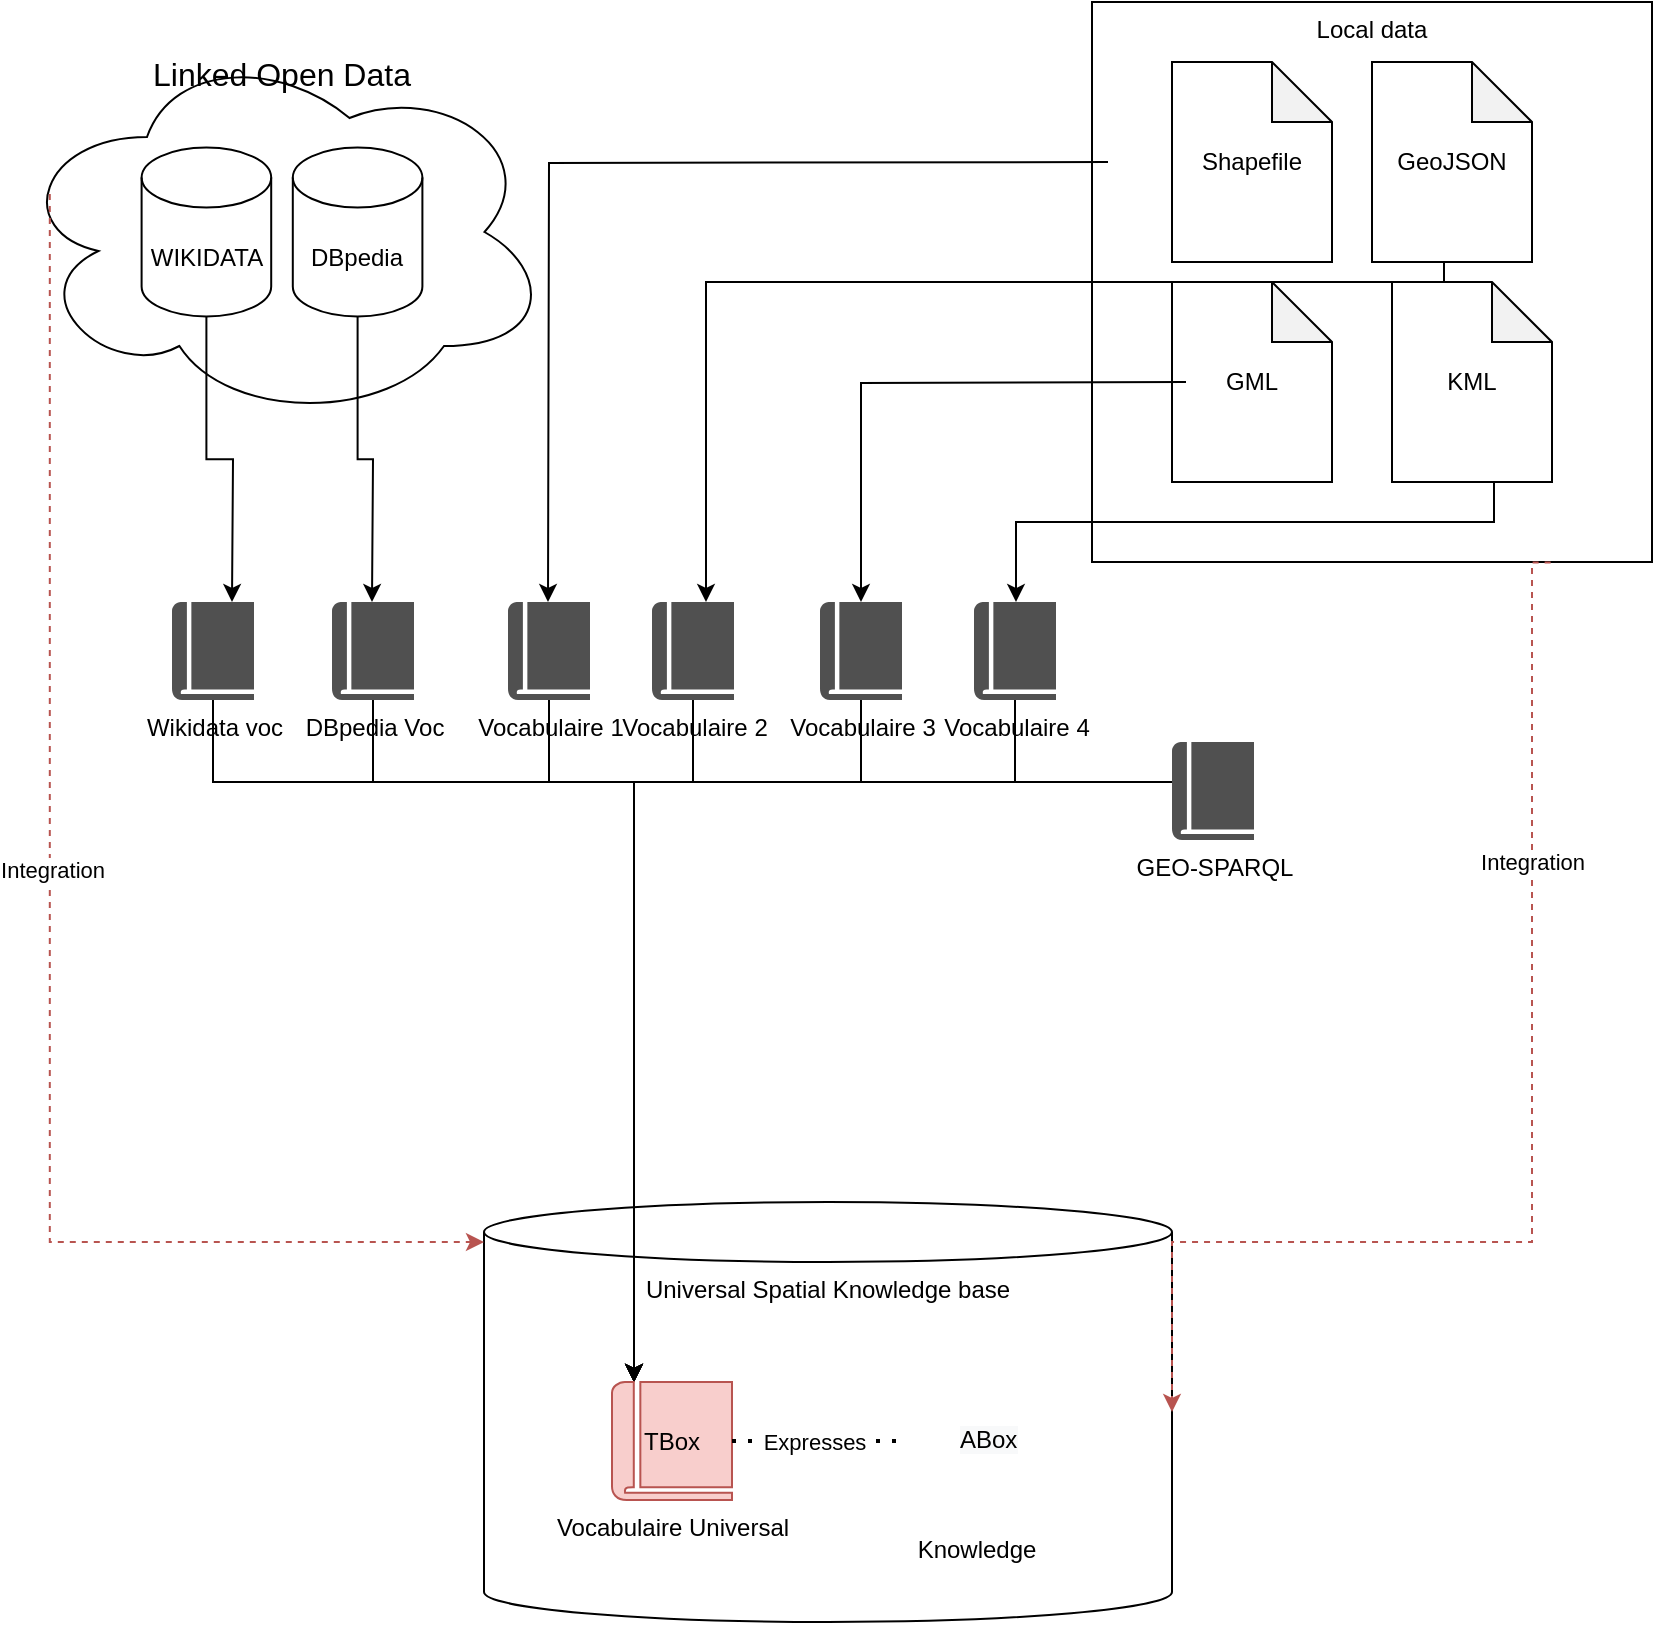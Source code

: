 <mxfile version="15.0.4" type="github">
  <diagram id="kHqexBjPhEpHhAyhCyUR" name="Page-1">
    <mxGraphModel dx="1865" dy="617" grid="1" gridSize="10" guides="1" tooltips="1" connect="1" arrows="1" fold="1" page="1" pageScale="1" pageWidth="827" pageHeight="1169" math="0" shadow="0">
      <root>
        <mxCell id="0" />
        <mxCell id="1" parent="0" />
        <mxCell id="MG3up2Yn2TR1iBBidIfu-48" value="Universal Spatial Knowledge base" style="shape=cylinder3;whiteSpace=wrap;html=1;boundedLbl=1;backgroundOutline=1;size=15;verticalAlign=top;" vertex="1" parent="1">
          <mxGeometry x="216" y="620" width="344" height="210" as="geometry" />
        </mxCell>
        <mxCell id="MG3up2Yn2TR1iBBidIfu-13" value="" style="group" vertex="1" connectable="0" parent="1">
          <mxGeometry x="-20" y="40" width="270" height="190" as="geometry" />
        </mxCell>
        <mxCell id="MG3up2Yn2TR1iBBidIfu-8" value="&lt;font style=&quot;font-size: 16px&quot;&gt;Linked Open Data&lt;/font&gt;" style="ellipse;shape=cloud;whiteSpace=wrap;html=1;verticalAlign=top;" vertex="1" parent="MG3up2Yn2TR1iBBidIfu-13">
          <mxGeometry width="270" height="190" as="geometry" />
        </mxCell>
        <mxCell id="MG3up2Yn2TR1iBBidIfu-1" value="WIKIDATA" style="shape=cylinder3;whiteSpace=wrap;html=1;boundedLbl=1;backgroundOutline=1;size=15;" vertex="1" parent="MG3up2Yn2TR1iBBidIfu-13">
          <mxGeometry x="64.8" y="52.778" width="64.8" height="84.444" as="geometry" />
        </mxCell>
        <mxCell id="MG3up2Yn2TR1iBBidIfu-2" value="DBpedia" style="shape=cylinder3;whiteSpace=wrap;html=1;boundedLbl=1;backgroundOutline=1;size=15;" vertex="1" parent="MG3up2Yn2TR1iBBidIfu-13">
          <mxGeometry x="140.4" y="52.778" width="64.8" height="84.444" as="geometry" />
        </mxCell>
        <mxCell id="MG3up2Yn2TR1iBBidIfu-16" value="" style="group" vertex="1" connectable="0" parent="1">
          <mxGeometry x="520" y="20" width="280" height="280" as="geometry" />
        </mxCell>
        <mxCell id="MG3up2Yn2TR1iBBidIfu-12" value="Local data" style="whiteSpace=wrap;html=1;aspect=fixed;verticalAlign=top;" vertex="1" parent="MG3up2Yn2TR1iBBidIfu-16">
          <mxGeometry width="280" height="280" as="geometry" />
        </mxCell>
        <mxCell id="MG3up2Yn2TR1iBBidIfu-4" value="GeoJSON" style="shape=note;whiteSpace=wrap;html=1;backgroundOutline=1;darkOpacity=0.05;" vertex="1" parent="MG3up2Yn2TR1iBBidIfu-16">
          <mxGeometry x="140" y="30" width="80" height="100" as="geometry" />
        </mxCell>
        <mxCell id="MG3up2Yn2TR1iBBidIfu-5" value="Shapefile" style="shape=note;whiteSpace=wrap;html=1;backgroundOutline=1;darkOpacity=0.05;" vertex="1" parent="MG3up2Yn2TR1iBBidIfu-16">
          <mxGeometry x="40" y="30" width="80" height="100" as="geometry" />
        </mxCell>
        <mxCell id="MG3up2Yn2TR1iBBidIfu-6" value="GML" style="shape=note;whiteSpace=wrap;html=1;backgroundOutline=1;darkOpacity=0.05;" vertex="1" parent="MG3up2Yn2TR1iBBidIfu-16">
          <mxGeometry x="40" y="140" width="80" height="100" as="geometry" />
        </mxCell>
        <mxCell id="MG3up2Yn2TR1iBBidIfu-7" value="KML" style="shape=note;whiteSpace=wrap;html=1;backgroundOutline=1;darkOpacity=0.05;" vertex="1" parent="MG3up2Yn2TR1iBBidIfu-16">
          <mxGeometry x="150" y="140" width="80" height="100" as="geometry" />
        </mxCell>
        <mxCell id="MG3up2Yn2TR1iBBidIfu-17" style="edgeStyle=orthogonalEdgeStyle;rounded=0;orthogonalLoop=1;jettySize=auto;html=1;" edge="1" parent="1" source="MG3up2Yn2TR1iBBidIfu-1">
          <mxGeometry relative="1" as="geometry">
            <mxPoint x="90" y="320" as="targetPoint" />
          </mxGeometry>
        </mxCell>
        <mxCell id="MG3up2Yn2TR1iBBidIfu-18" style="edgeStyle=orthogonalEdgeStyle;rounded=0;orthogonalLoop=1;jettySize=auto;html=1;" edge="1" parent="1" source="MG3up2Yn2TR1iBBidIfu-2">
          <mxGeometry relative="1" as="geometry">
            <mxPoint x="160" y="320" as="targetPoint" />
          </mxGeometry>
        </mxCell>
        <mxCell id="MG3up2Yn2TR1iBBidIfu-19" style="edgeStyle=orthogonalEdgeStyle;rounded=0;orthogonalLoop=1;jettySize=auto;html=1;" edge="1" parent="1">
          <mxGeometry relative="1" as="geometry">
            <mxPoint x="248" y="320" as="targetPoint" />
            <mxPoint x="528" y="100" as="sourcePoint" />
          </mxGeometry>
        </mxCell>
        <mxCell id="MG3up2Yn2TR1iBBidIfu-20" style="edgeStyle=orthogonalEdgeStyle;rounded=0;orthogonalLoop=1;jettySize=auto;html=1;" edge="1" parent="1" target="MG3up2Yn2TR1iBBidIfu-29">
          <mxGeometry relative="1" as="geometry">
            <mxPoint x="316" y="320" as="targetPoint" />
            <mxPoint x="696" y="150" as="sourcePoint" />
            <Array as="points">
              <mxPoint x="696" y="160" />
              <mxPoint x="327" y="160" />
            </Array>
          </mxGeometry>
        </mxCell>
        <mxCell id="MG3up2Yn2TR1iBBidIfu-21" style="edgeStyle=orthogonalEdgeStyle;rounded=0;orthogonalLoop=1;jettySize=auto;html=1;" edge="1" parent="1" target="MG3up2Yn2TR1iBBidIfu-30">
          <mxGeometry relative="1" as="geometry">
            <mxPoint x="357" y="320" as="targetPoint" />
            <mxPoint x="567" y="210" as="sourcePoint" />
          </mxGeometry>
        </mxCell>
        <mxCell id="MG3up2Yn2TR1iBBidIfu-22" style="edgeStyle=orthogonalEdgeStyle;rounded=0;orthogonalLoop=1;jettySize=auto;html=1;" edge="1" parent="1" target="MG3up2Yn2TR1iBBidIfu-31">
          <mxGeometry relative="1" as="geometry">
            <mxPoint x="401" y="320" as="targetPoint" />
            <mxPoint x="721" y="260" as="sourcePoint" />
            <Array as="points">
              <mxPoint x="721" y="280" />
              <mxPoint x="482" y="280" />
            </Array>
          </mxGeometry>
        </mxCell>
        <mxCell id="MG3up2Yn2TR1iBBidIfu-46" style="edgeStyle=orthogonalEdgeStyle;rounded=0;orthogonalLoop=1;jettySize=auto;html=1;" edge="1" parent="1" source="MG3up2Yn2TR1iBBidIfu-25" target="MG3up2Yn2TR1iBBidIfu-38">
          <mxGeometry relative="1" as="geometry">
            <Array as="points">
              <mxPoint x="581" y="410" />
              <mxPoint x="291" y="410" />
            </Array>
          </mxGeometry>
        </mxCell>
        <mxCell id="MG3up2Yn2TR1iBBidIfu-25" value="GEO-SPARQL" style="pointerEvents=1;shadow=0;dashed=0;html=1;strokeColor=none;fillColor=#505050;labelPosition=center;verticalLabelPosition=bottom;verticalAlign=top;outlineConnect=0;align=center;shape=mxgraph.office.concepts.book_journal;" vertex="1" parent="1">
          <mxGeometry x="560" y="390" width="41" height="49" as="geometry" />
        </mxCell>
        <mxCell id="MG3up2Yn2TR1iBBidIfu-42" style="edgeStyle=orthogonalEdgeStyle;rounded=0;orthogonalLoop=1;jettySize=auto;html=1;" edge="1" parent="1" source="MG3up2Yn2TR1iBBidIfu-26" target="MG3up2Yn2TR1iBBidIfu-38">
          <mxGeometry relative="1" as="geometry">
            <Array as="points">
              <mxPoint x="249" y="410" />
              <mxPoint x="291" y="410" />
            </Array>
          </mxGeometry>
        </mxCell>
        <mxCell id="MG3up2Yn2TR1iBBidIfu-26" value="Vocabulaire 1" style="pointerEvents=1;shadow=0;dashed=0;html=1;strokeColor=none;fillColor=#505050;labelPosition=center;verticalLabelPosition=bottom;verticalAlign=top;outlineConnect=0;align=center;shape=mxgraph.office.concepts.book_journal;" vertex="1" parent="1">
          <mxGeometry x="228" y="320" width="41" height="49" as="geometry" />
        </mxCell>
        <mxCell id="MG3up2Yn2TR1iBBidIfu-43" style="edgeStyle=orthogonalEdgeStyle;rounded=0;orthogonalLoop=1;jettySize=auto;html=1;" edge="1" parent="1" source="MG3up2Yn2TR1iBBidIfu-29" target="MG3up2Yn2TR1iBBidIfu-38">
          <mxGeometry relative="1" as="geometry">
            <Array as="points">
              <mxPoint x="321" y="410" />
              <mxPoint x="291" y="410" />
            </Array>
          </mxGeometry>
        </mxCell>
        <mxCell id="MG3up2Yn2TR1iBBidIfu-29" value="Vocabulaire 2" style="pointerEvents=1;shadow=0;dashed=0;html=1;strokeColor=none;fillColor=#505050;labelPosition=center;verticalLabelPosition=bottom;verticalAlign=top;outlineConnect=0;align=center;shape=mxgraph.office.concepts.book_journal;" vertex="1" parent="1">
          <mxGeometry x="300" y="320" width="41" height="49" as="geometry" />
        </mxCell>
        <mxCell id="MG3up2Yn2TR1iBBidIfu-44" style="edgeStyle=orthogonalEdgeStyle;rounded=0;orthogonalLoop=1;jettySize=auto;html=1;" edge="1" parent="1" source="MG3up2Yn2TR1iBBidIfu-30" target="MG3up2Yn2TR1iBBidIfu-38">
          <mxGeometry relative="1" as="geometry">
            <mxPoint x="384" y="430" as="sourcePoint" />
            <Array as="points">
              <mxPoint x="405" y="410" />
              <mxPoint x="291" y="410" />
            </Array>
          </mxGeometry>
        </mxCell>
        <mxCell id="MG3up2Yn2TR1iBBidIfu-30" value="Vocabulaire 3" style="pointerEvents=1;shadow=0;dashed=0;html=1;strokeColor=none;fillColor=#505050;labelPosition=center;verticalLabelPosition=bottom;verticalAlign=top;outlineConnect=0;align=center;shape=mxgraph.office.concepts.book_journal;" vertex="1" parent="1">
          <mxGeometry x="384" y="320" width="41" height="49" as="geometry" />
        </mxCell>
        <mxCell id="MG3up2Yn2TR1iBBidIfu-45" style="edgeStyle=orthogonalEdgeStyle;rounded=0;orthogonalLoop=1;jettySize=auto;html=1;" edge="1" parent="1" source="MG3up2Yn2TR1iBBidIfu-31" target="MG3up2Yn2TR1iBBidIfu-38">
          <mxGeometry relative="1" as="geometry">
            <Array as="points">
              <mxPoint x="482" y="410" />
              <mxPoint x="291" y="410" />
            </Array>
          </mxGeometry>
        </mxCell>
        <mxCell id="MG3up2Yn2TR1iBBidIfu-31" value="Vocabulaire 4" style="pointerEvents=1;shadow=0;dashed=0;html=1;strokeColor=none;fillColor=#505050;labelPosition=center;verticalLabelPosition=bottom;verticalAlign=top;outlineConnect=0;align=center;shape=mxgraph.office.concepts.book_journal;" vertex="1" parent="1">
          <mxGeometry x="461" y="320" width="41" height="49" as="geometry" />
        </mxCell>
        <mxCell id="MG3up2Yn2TR1iBBidIfu-40" style="edgeStyle=orthogonalEdgeStyle;rounded=0;orthogonalLoop=1;jettySize=auto;html=1;" edge="1" parent="1" source="MG3up2Yn2TR1iBBidIfu-34" target="MG3up2Yn2TR1iBBidIfu-38">
          <mxGeometry relative="1" as="geometry">
            <Array as="points">
              <mxPoint x="81" y="410" />
              <mxPoint x="291" y="410" />
            </Array>
          </mxGeometry>
        </mxCell>
        <mxCell id="MG3up2Yn2TR1iBBidIfu-34" value="Wikidata voc" style="pointerEvents=1;shadow=0;dashed=0;html=1;strokeColor=none;fillColor=#505050;labelPosition=center;verticalLabelPosition=bottom;verticalAlign=top;outlineConnect=0;align=center;shape=mxgraph.office.concepts.book_journal;" vertex="1" parent="1">
          <mxGeometry x="60" y="320" width="41" height="49" as="geometry" />
        </mxCell>
        <mxCell id="MG3up2Yn2TR1iBBidIfu-41" style="edgeStyle=orthogonalEdgeStyle;rounded=0;orthogonalLoop=1;jettySize=auto;html=1;" edge="1" parent="1" source="MG3up2Yn2TR1iBBidIfu-35" target="MG3up2Yn2TR1iBBidIfu-38">
          <mxGeometry relative="1" as="geometry">
            <Array as="points">
              <mxPoint x="161" y="410" />
              <mxPoint x="291" y="410" />
            </Array>
          </mxGeometry>
        </mxCell>
        <mxCell id="MG3up2Yn2TR1iBBidIfu-35" value="DBpedia Voc" style="pointerEvents=1;shadow=0;dashed=0;html=1;strokeColor=none;fillColor=#505050;labelPosition=center;verticalLabelPosition=bottom;verticalAlign=top;outlineConnect=0;align=center;shape=mxgraph.office.concepts.book_journal;" vertex="1" parent="1">
          <mxGeometry x="140" y="320" width="41" height="49" as="geometry" />
        </mxCell>
        <mxCell id="MG3up2Yn2TR1iBBidIfu-49" style="edgeStyle=orthogonalEdgeStyle;rounded=0;orthogonalLoop=1;jettySize=auto;html=1;dashed=1;fillColor=#f8cecc;strokeColor=#b85450;exitX=0.07;exitY=0.4;exitDx=0;exitDy=0;exitPerimeter=0;" edge="1" parent="1" source="MG3up2Yn2TR1iBBidIfu-8" target="MG3up2Yn2TR1iBBidIfu-48">
          <mxGeometry relative="1" as="geometry">
            <Array as="points">
              <mxPoint x="-1" y="640" />
            </Array>
          </mxGeometry>
        </mxCell>
        <mxCell id="MG3up2Yn2TR1iBBidIfu-53" value="Integration" style="edgeLabel;html=1;align=center;verticalAlign=middle;resizable=0;points=[];" vertex="1" connectable="0" parent="MG3up2Yn2TR1iBBidIfu-49">
          <mxGeometry x="-0.197" y="-1" relative="1" as="geometry">
            <mxPoint x="2" y="40" as="offset" />
          </mxGeometry>
        </mxCell>
        <mxCell id="MG3up2Yn2TR1iBBidIfu-52" style="edgeStyle=orthogonalEdgeStyle;rounded=0;orthogonalLoop=1;jettySize=auto;html=1;dashed=1;fillColor=#f8cecc;strokeColor=#b85450;exitX=0.819;exitY=1.001;exitDx=0;exitDy=0;exitPerimeter=0;entryX=1;entryY=0.5;entryDx=0;entryDy=0;entryPerimeter=0;" edge="1" parent="1" source="MG3up2Yn2TR1iBBidIfu-12" target="MG3up2Yn2TR1iBBidIfu-48">
          <mxGeometry relative="1" as="geometry">
            <mxPoint x="160" y="170" as="sourcePoint" />
            <mxPoint x="281" y="610" as="targetPoint" />
            <Array as="points">
              <mxPoint x="740" y="300" />
              <mxPoint x="740" y="640" />
            </Array>
          </mxGeometry>
        </mxCell>
        <mxCell id="MG3up2Yn2TR1iBBidIfu-54" value="Integration" style="edgeLabel;html=1;align=center;verticalAlign=middle;resizable=0;points=[];" vertex="1" connectable="0" parent="MG3up2Yn2TR1iBBidIfu-52">
          <mxGeometry x="-0.597" y="-4" relative="1" as="geometry">
            <mxPoint x="4" y="35" as="offset" />
          </mxGeometry>
        </mxCell>
        <mxCell id="MG3up2Yn2TR1iBBidIfu-38" value="Vocabulaire Universal&lt;br&gt;" style="pointerEvents=1;shadow=0;dashed=0;html=1;strokeColor=#b85450;fillColor=#f8cecc;labelPosition=center;verticalLabelPosition=bottom;verticalAlign=top;outlineConnect=0;align=center;shape=mxgraph.office.concepts.book_journal;" vertex="1" parent="1">
          <mxGeometry x="280" y="710" width="60" height="59" as="geometry" />
        </mxCell>
        <mxCell id="MG3up2Yn2TR1iBBidIfu-55" value="TBox" style="text;html=1;strokeColor=none;fillColor=none;align=center;verticalAlign=middle;whiteSpace=wrap;rounded=0;" vertex="1" parent="1">
          <mxGeometry x="290" y="729.5" width="40" height="20" as="geometry" />
        </mxCell>
        <mxCell id="MG3up2Yn2TR1iBBidIfu-56" value="Knowledge" style="shape=image;html=1;verticalAlign=top;verticalLabelPosition=bottom;labelBackgroundColor=#ffffff;imageAspect=0;aspect=fixed;image=https://cdn2.iconfinder.com/data/icons/picol-vector/32/rdf-128.png" vertex="1" parent="1">
          <mxGeometry x="422" y="699.5" width="80" height="80" as="geometry" />
        </mxCell>
        <mxCell id="MG3up2Yn2TR1iBBidIfu-57" value="&lt;span style=&quot;color: rgb(0 , 0 , 0) ; font-family: &amp;#34;helvetica&amp;#34; ; font-size: 12px ; font-style: normal ; font-weight: 400 ; letter-spacing: normal ; text-align: center ; text-indent: 0px ; text-transform: none ; word-spacing: 0px ; background-color: rgb(248 , 249 , 250) ; display: inline ; float: none&quot;&gt;ABox&lt;/span&gt;" style="text;whiteSpace=wrap;html=1;" vertex="1" parent="1">
          <mxGeometry x="452" y="724.5" width="50" height="30" as="geometry" />
        </mxCell>
        <mxCell id="MG3up2Yn2TR1iBBidIfu-58" value="Expresses" style="endArrow=none;dashed=1;html=1;dashPattern=1 3;strokeWidth=2;" edge="1" parent="1" source="MG3up2Yn2TR1iBBidIfu-38" target="MG3up2Yn2TR1iBBidIfu-56">
          <mxGeometry width="50" height="50" relative="1" as="geometry">
            <mxPoint x="350" y="710" as="sourcePoint" />
            <mxPoint x="400" y="660" as="targetPoint" />
          </mxGeometry>
        </mxCell>
      </root>
    </mxGraphModel>
  </diagram>
</mxfile>
